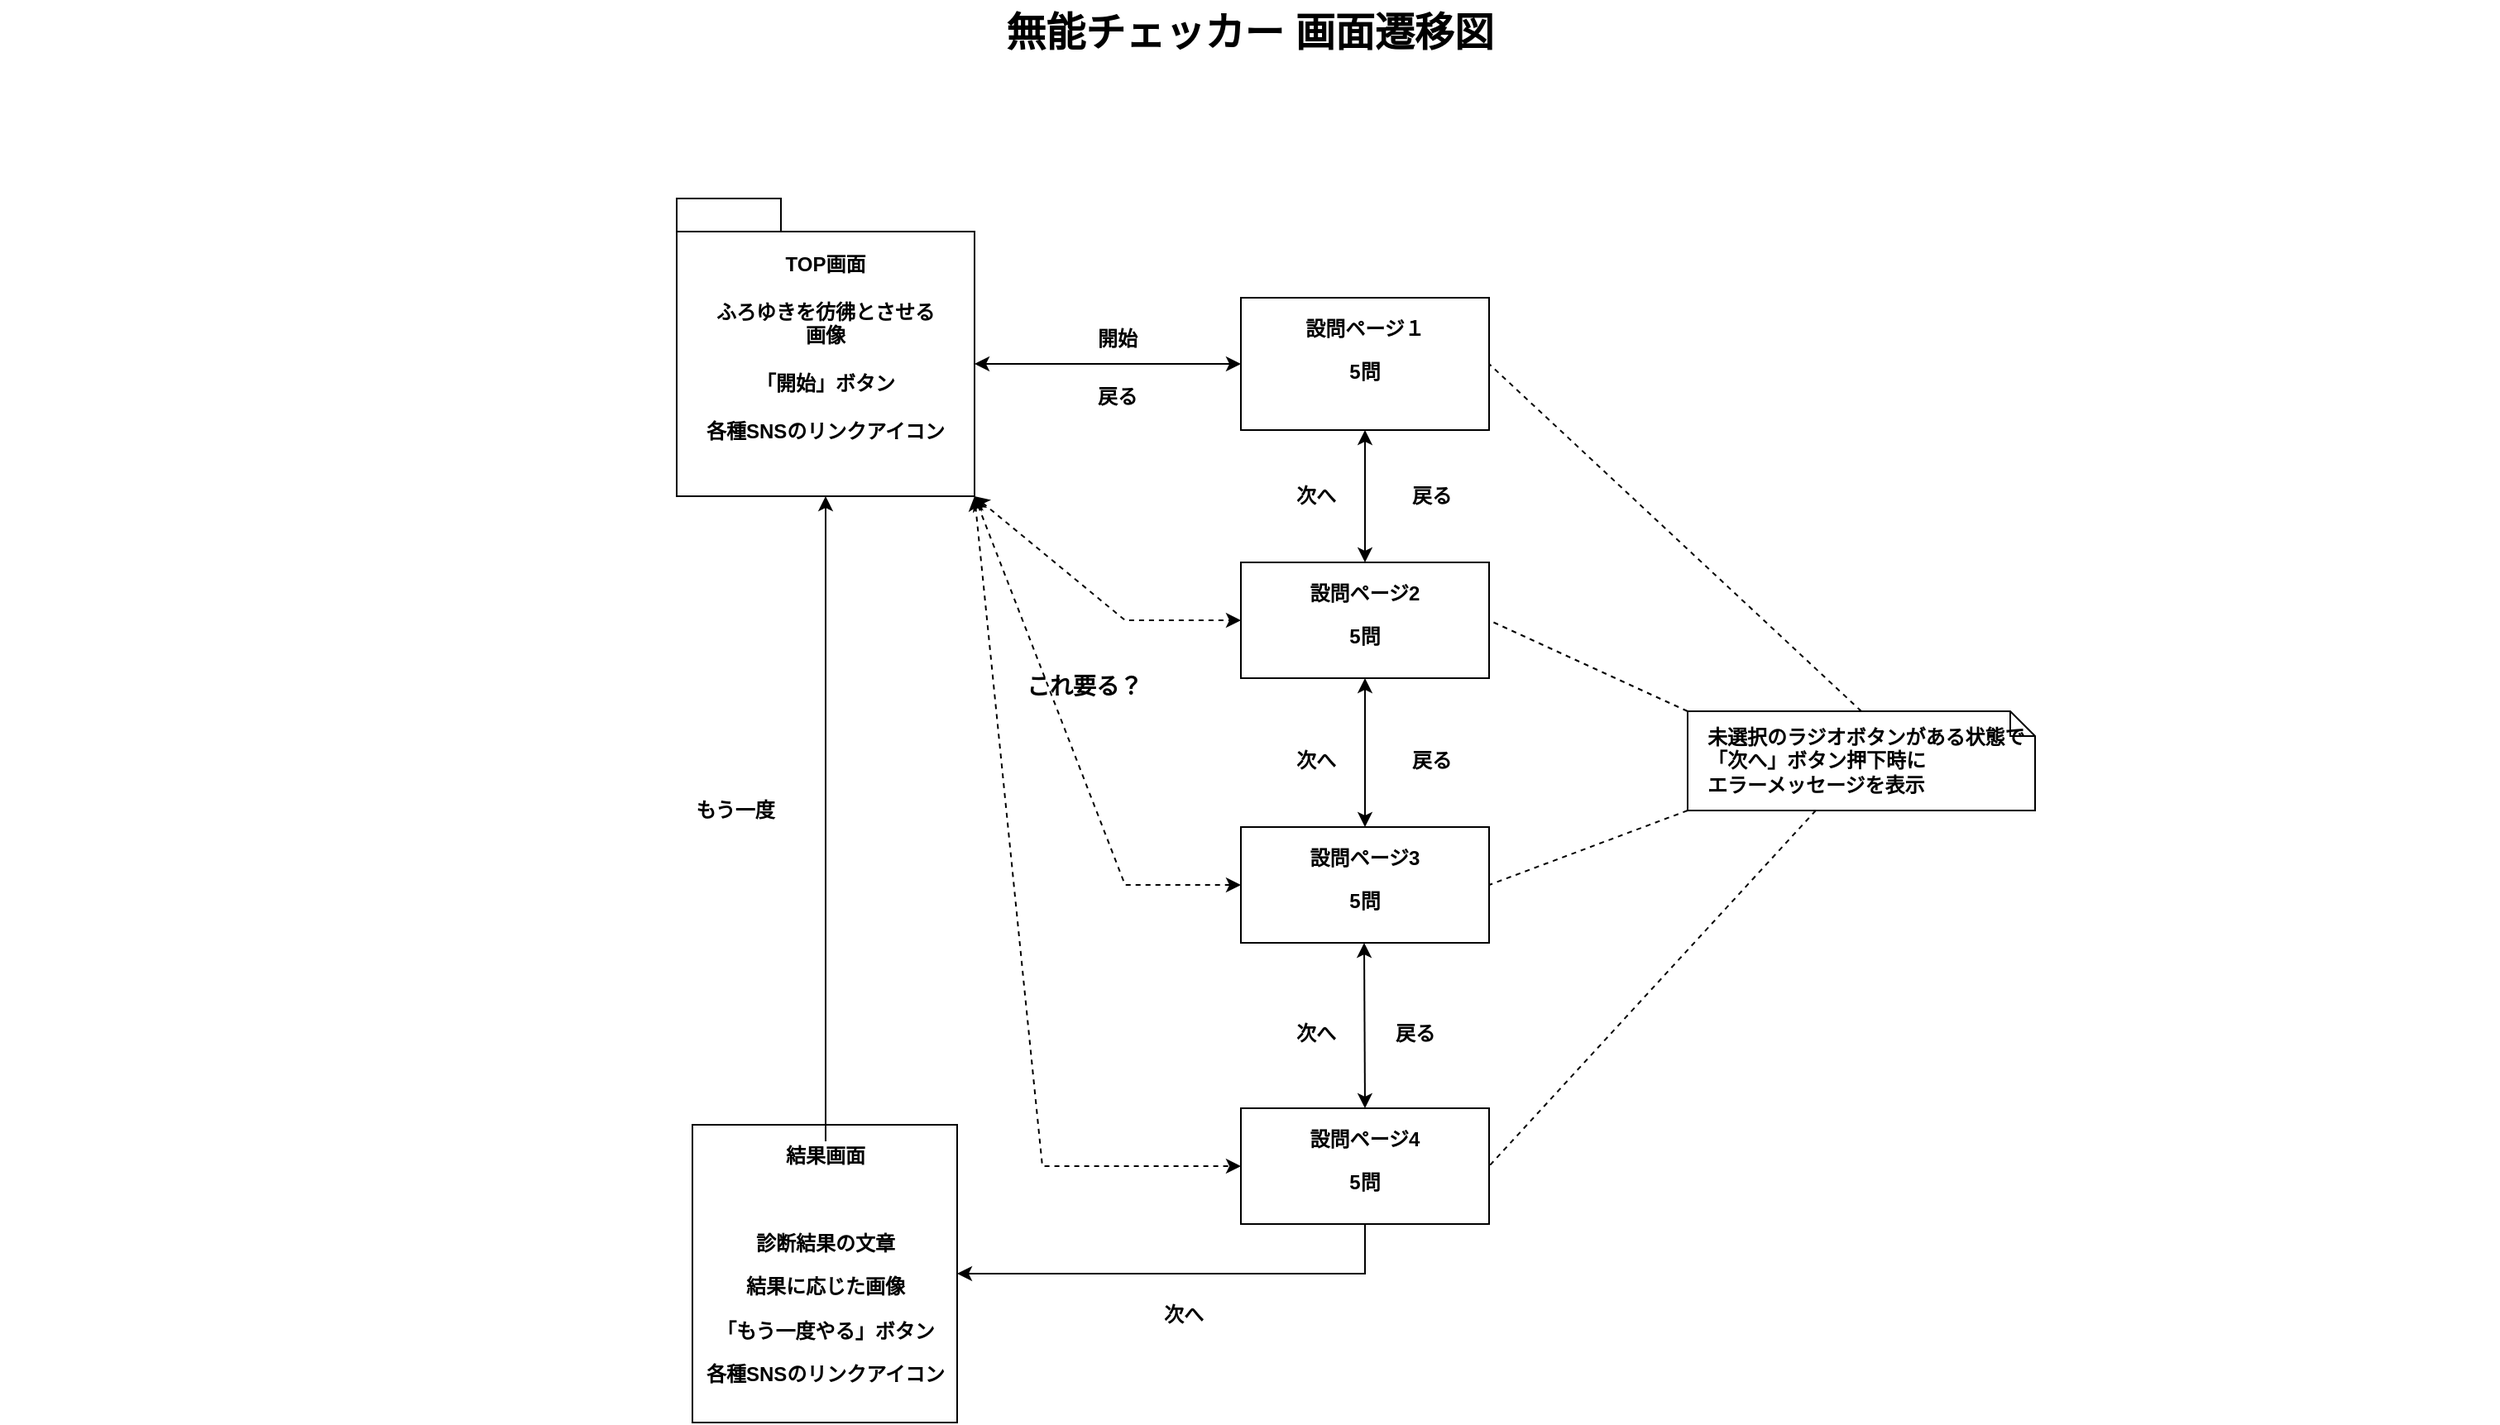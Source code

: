 <mxfile version="21.1.5" type="github">
  <diagram name="Page-1" id="929967ad-93f9-6ef4-fab6-5d389245f69c">
    <mxGraphModel dx="2011" dy="1164" grid="1" gridSize="10" guides="1" tooltips="1" connect="1" arrows="1" fold="1" page="1" pageScale="1.5" pageWidth="1169" pageHeight="826" background="none" math="0" shadow="0">
      <root>
        <mxCell id="0" style=";html=1;" />
        <mxCell id="1" style=";html=1;" parent="0" />
        <mxCell id="1672d66443f91eb5-2" value="TOP画面&lt;br&gt;&lt;br&gt;ふろゆきを彷彿とさせる&lt;br&gt;画像&lt;br&gt;&lt;br&gt;「開始」ボタン&lt;br&gt;&lt;br&gt;各種SNSのリンクアイコン" style="shape=folder;tabWidth=63;tabHeight=20;tabPosition=left;strokeWidth=1;html=1;whiteSpace=wrap;align=center;fontSize=12;fontStyle=1" parent="1" vertex="1">
          <mxGeometry x="529" y="160" width="180" height="180" as="geometry" />
        </mxCell>
        <mxCell id="1672d66443f91eb5-4" value="&lt;p&gt;結果画面&lt;/p&gt;&lt;p&gt;&lt;br&gt;&lt;/p&gt;&lt;p&gt;診断結果の文章&lt;/p&gt;&lt;p&gt;結果に応じた画像&lt;/p&gt;「&lt;span style=&quot;background-color: initial;&quot;&gt;もう一度やる」ボタン&lt;/span&gt;&lt;br&gt;&lt;p&gt;各種SNSのリンクアイコン&lt;/p&gt;" style="shape=rect;html=1;overflow=fill;whiteSpace=wrap;align=center;fontStyle=1" parent="1" vertex="1">
          <mxGeometry x="538.5" y="720" width="160" height="180" as="geometry" />
        </mxCell>
        <mxCell id="1672d66443f91eb5-5" value="&lt;p&gt;設問ページ１&lt;/p&gt;&lt;p&gt;5問&lt;/p&gt;" style="shape=rect;html=1;overflow=fill;whiteSpace=wrap;align=center;fontStyle=1" parent="1" vertex="1">
          <mxGeometry x="870" y="220" width="150" height="80" as="geometry" />
        </mxCell>
        <mxCell id="1672d66443f91eb5-19" style="rounded=0;html=1;endArrow=none;endFill=0;jettySize=auto;orthogonalLoop=1;entryX=1;entryY=0.5;entryDx=0;entryDy=0;dashed=1;" parent="1" source="1672d66443f91eb5-11" target="n7Yj7QFjer0qp2Yuac8n-3" edge="1">
          <mxGeometry relative="1" as="geometry">
            <mxPoint x="1000.03" y="725" as="targetPoint" />
          </mxGeometry>
        </mxCell>
        <mxCell id="1672d66443f91eb5-11" value="&lt;b&gt;未選択のラジオボタンがある状態で&lt;br&gt;「次へ」ボタン押下時に&lt;br&gt;エラーメッセージを表示&lt;br&gt;&lt;/b&gt;" style="shape=note;size=15;align=left;spacingLeft=10;html=1;whiteSpace=wrap;strokeWidth=1;fontSize=12;" parent="1" vertex="1">
          <mxGeometry x="1140" y="470" width="210" height="60" as="geometry" />
        </mxCell>
        <mxCell id="1672d66443f91eb5-23" value="無能チェッカー 画面遷移図" style="text;strokeColor=none;fillColor=none;html=1;fontSize=24;fontStyle=1;verticalAlign=middle;align=center;" parent="1" vertex="1">
          <mxGeometry x="120" y="40" width="1510" height="40" as="geometry" />
        </mxCell>
        <mxCell id="n7Yj7QFjer0qp2Yuac8n-1" value="&lt;p&gt;設問ページ2&lt;/p&gt;&lt;p&gt;5問&lt;/p&gt;" style="shape=rect;html=1;overflow=fill;whiteSpace=wrap;align=center;fontStyle=1" vertex="1" parent="1">
          <mxGeometry x="870" y="380" width="150" height="70" as="geometry" />
        </mxCell>
        <mxCell id="n7Yj7QFjer0qp2Yuac8n-2" value="&lt;p&gt;設問ページ3&lt;/p&gt;&lt;p&gt;5問&lt;/p&gt;" style="shape=rect;html=1;overflow=fill;whiteSpace=wrap;align=center;fontStyle=1" vertex="1" parent="1">
          <mxGeometry x="870" y="540" width="150" height="70" as="geometry" />
        </mxCell>
        <mxCell id="n7Yj7QFjer0qp2Yuac8n-3" value="&lt;p&gt;設問ページ4&lt;/p&gt;&lt;p&gt;5問&lt;/p&gt;" style="shape=rect;html=1;overflow=fill;whiteSpace=wrap;align=center;fontStyle=1" vertex="1" parent="1">
          <mxGeometry x="870" y="710" width="150" height="70" as="geometry" />
        </mxCell>
        <mxCell id="n7Yj7QFjer0qp2Yuac8n-4" value="" style="endArrow=classic;startArrow=classic;html=1;rounded=0;fontFamily=Helvetica;fontSize=12;fontColor=default;entryX=0;entryY=0.5;entryDx=0;entryDy=0;exitX=0;exitY=0;exitDx=180;exitDy=180;exitPerimeter=0;dashed=1;" edge="1" parent="1" source="1672d66443f91eb5-2" target="n7Yj7QFjer0qp2Yuac8n-2">
          <mxGeometry width="50" height="50" relative="1" as="geometry">
            <mxPoint x="660" y="360" as="sourcePoint" />
            <mxPoint x="900" y="530" as="targetPoint" />
            <Array as="points">
              <mxPoint x="800" y="575" />
            </Array>
          </mxGeometry>
        </mxCell>
        <mxCell id="n7Yj7QFjer0qp2Yuac8n-7" value="" style="endArrow=classic;startArrow=classic;html=1;rounded=0;fontFamily=Helvetica;fontSize=12;fontColor=default;entryX=0;entryY=0.5;entryDx=0;entryDy=0;exitX=0;exitY=0;exitDx=180;exitDy=180;exitPerimeter=0;dashed=1;" edge="1" parent="1" source="1672d66443f91eb5-2" target="n7Yj7QFjer0qp2Yuac8n-3">
          <mxGeometry width="50" height="50" relative="1" as="geometry">
            <mxPoint x="760" y="730" as="sourcePoint" />
            <mxPoint x="810" y="680" as="targetPoint" />
            <Array as="points">
              <mxPoint x="750" y="745" />
            </Array>
          </mxGeometry>
        </mxCell>
        <mxCell id="n7Yj7QFjer0qp2Yuac8n-8" value="" style="endArrow=classic;startArrow=classic;html=1;rounded=0;fontFamily=Helvetica;fontSize=12;fontColor=default;entryX=0;entryY=0.5;entryDx=0;entryDy=0;dashed=1;exitX=0;exitY=0;exitDx=180;exitDy=180;exitPerimeter=0;" edge="1" parent="1" source="1672d66443f91eb5-2">
          <mxGeometry width="50" height="50" relative="1" as="geometry">
            <mxPoint x="670" y="350" as="sourcePoint" />
            <mxPoint x="870" y="415" as="targetPoint" />
            <Array as="points">
              <mxPoint x="800" y="415" />
            </Array>
          </mxGeometry>
        </mxCell>
        <mxCell id="n7Yj7QFjer0qp2Yuac8n-9" value="" style="endArrow=classic;startArrow=classic;html=1;rounded=0;fontFamily=Helvetica;fontSize=12;fontColor=default;entryX=0;entryY=0.5;entryDx=0;entryDy=0;exitX=0;exitY=0;exitDx=180;exitDy=100;exitPerimeter=0;" edge="1" parent="1" source="1672d66443f91eb5-2" target="1672d66443f91eb5-5">
          <mxGeometry width="50" height="50" relative="1" as="geometry">
            <mxPoint x="780" y="230" as="sourcePoint" />
            <mxPoint x="1256" y="455" as="targetPoint" />
            <Array as="points" />
          </mxGeometry>
        </mxCell>
        <mxCell id="n7Yj7QFjer0qp2Yuac8n-17" value="" style="endArrow=classic;startArrow=classic;html=1;rounded=0;fontFamily=Helvetica;fontSize=12;fontColor=default;entryX=0.5;entryY=0;entryDx=0;entryDy=0;exitX=0.5;exitY=1;exitDx=0;exitDy=0;" edge="1" parent="1" source="1672d66443f91eb5-5" target="n7Yj7QFjer0qp2Yuac8n-1">
          <mxGeometry width="50" height="50" relative="1" as="geometry">
            <mxPoint x="970" y="350" as="sourcePoint" />
            <mxPoint x="1150" y="350" as="targetPoint" />
            <Array as="points" />
          </mxGeometry>
        </mxCell>
        <mxCell id="n7Yj7QFjer0qp2Yuac8n-18" value="" style="endArrow=classic;startArrow=classic;html=1;rounded=0;fontFamily=Helvetica;fontSize=12;fontColor=default;entryX=0.5;entryY=0;entryDx=0;entryDy=0;exitX=0.5;exitY=1;exitDx=0;exitDy=0;" edge="1" parent="1" source="n7Yj7QFjer0qp2Yuac8n-1" target="n7Yj7QFjer0qp2Yuac8n-2">
          <mxGeometry width="50" height="50" relative="1" as="geometry">
            <mxPoint x="960" y="450" as="sourcePoint" />
            <mxPoint x="960" y="530" as="targetPoint" />
            <Array as="points" />
          </mxGeometry>
        </mxCell>
        <mxCell id="n7Yj7QFjer0qp2Yuac8n-19" value="" style="endArrow=classic;startArrow=classic;html=1;rounded=0;fontFamily=Helvetica;fontSize=12;fontColor=default;entryX=0.5;entryY=0;entryDx=0;entryDy=0;exitX=0.5;exitY=1;exitDx=0;exitDy=0;" edge="1" parent="1" target="n7Yj7QFjer0qp2Yuac8n-3">
          <mxGeometry width="50" height="50" relative="1" as="geometry">
            <mxPoint x="944.5" y="610" as="sourcePoint" />
            <mxPoint x="944.5" y="690" as="targetPoint" />
            <Array as="points" />
          </mxGeometry>
        </mxCell>
        <mxCell id="n7Yj7QFjer0qp2Yuac8n-21" style="rounded=0;html=1;endArrow=none;endFill=0;jettySize=auto;orthogonalLoop=1;entryX=1;entryY=0.5;entryDx=0;entryDy=0;exitX=0;exitY=1;exitDx=0;exitDy=0;exitPerimeter=0;dashed=1;" edge="1" parent="1" source="1672d66443f91eb5-11" target="n7Yj7QFjer0qp2Yuac8n-2">
          <mxGeometry relative="1" as="geometry">
            <mxPoint x="1180" y="530" as="sourcePoint" />
            <mxPoint x="1030" y="755" as="targetPoint" />
          </mxGeometry>
        </mxCell>
        <mxCell id="n7Yj7QFjer0qp2Yuac8n-22" style="rounded=0;html=1;endArrow=none;endFill=0;jettySize=auto;orthogonalLoop=1;entryX=1;entryY=0.5;entryDx=0;entryDy=0;exitX=0;exitY=0;exitDx=0;exitDy=0;exitPerimeter=0;dashed=1;" edge="1" parent="1" source="1672d66443f91eb5-11" target="n7Yj7QFjer0qp2Yuac8n-1">
          <mxGeometry relative="1" as="geometry">
            <mxPoint x="1180" y="450" as="sourcePoint" />
            <mxPoint x="1010" y="495" as="targetPoint" />
          </mxGeometry>
        </mxCell>
        <mxCell id="n7Yj7QFjer0qp2Yuac8n-23" style="rounded=0;html=1;endArrow=none;endFill=0;jettySize=auto;orthogonalLoop=1;entryX=1;entryY=0.5;entryDx=0;entryDy=0;exitX=0.5;exitY=0;exitDx=0;exitDy=0;exitPerimeter=0;dashed=1;" edge="1" parent="1" source="1672d66443f91eb5-11" target="1672d66443f91eb5-5">
          <mxGeometry relative="1" as="geometry">
            <mxPoint x="1200" y="480" as="sourcePoint" />
            <mxPoint x="1030" y="425" as="targetPoint" />
          </mxGeometry>
        </mxCell>
        <mxCell id="n7Yj7QFjer0qp2Yuac8n-25" value="&lt;b&gt;&lt;font style=&quot;font-size: 14px;&quot;&gt;これ要る？&lt;/font&gt;&lt;/b&gt;" style="text;html=1;align=center;verticalAlign=middle;resizable=0;points=[];autosize=1;strokeColor=none;fillColor=none;fontSize=12;fontFamily=Helvetica;fontColor=default;" vertex="1" parent="1">
          <mxGeometry x="730" y="440" width="90" height="30" as="geometry" />
        </mxCell>
        <mxCell id="n7Yj7QFjer0qp2Yuac8n-26" value="開始" style="text;html=1;align=center;verticalAlign=middle;resizable=0;points=[];autosize=1;strokeColor=none;fillColor=none;fontSize=12;fontFamily=Helvetica;fontColor=default;fontStyle=1" vertex="1" parent="1">
          <mxGeometry x="770" y="230" width="50" height="30" as="geometry" />
        </mxCell>
        <mxCell id="n7Yj7QFjer0qp2Yuac8n-27" value="次へ" style="text;html=1;align=center;verticalAlign=middle;resizable=0;points=[];autosize=1;strokeColor=none;fillColor=none;fontSize=12;fontFamily=Helvetica;fontColor=default;fontStyle=1" vertex="1" parent="1">
          <mxGeometry x="890" y="325" width="50" height="30" as="geometry" />
        </mxCell>
        <mxCell id="n7Yj7QFjer0qp2Yuac8n-28" value="次へ" style="text;html=1;align=center;verticalAlign=middle;resizable=0;points=[];autosize=1;strokeColor=none;fillColor=none;fontSize=12;fontFamily=Helvetica;fontColor=default;fontStyle=1" vertex="1" parent="1">
          <mxGeometry x="890" y="485" width="50" height="30" as="geometry" />
        </mxCell>
        <mxCell id="n7Yj7QFjer0qp2Yuac8n-29" value="次へ" style="text;html=1;align=center;verticalAlign=middle;resizable=0;points=[];autosize=1;strokeColor=none;fillColor=none;fontSize=12;fontFamily=Helvetica;fontColor=default;fontStyle=1" vertex="1" parent="1">
          <mxGeometry x="890" y="650" width="50" height="30" as="geometry" />
        </mxCell>
        <mxCell id="n7Yj7QFjer0qp2Yuac8n-30" value="次へ" style="text;html=1;align=center;verticalAlign=middle;resizable=0;points=[];autosize=1;strokeColor=none;fillColor=none;fontSize=12;fontFamily=Helvetica;fontColor=default;fontStyle=1" vertex="1" parent="1">
          <mxGeometry x="810" y="820" width="50" height="30" as="geometry" />
        </mxCell>
        <mxCell id="n7Yj7QFjer0qp2Yuac8n-31" value="" style="endArrow=classic;html=1;rounded=0;fontFamily=Helvetica;fontSize=12;fontColor=default;exitX=0.5;exitY=1;exitDx=0;exitDy=0;entryX=1;entryY=0.5;entryDx=0;entryDy=0;" edge="1" parent="1" source="n7Yj7QFjer0qp2Yuac8n-3" target="1672d66443f91eb5-4">
          <mxGeometry width="50" height="50" relative="1" as="geometry">
            <mxPoint x="950" y="890" as="sourcePoint" />
            <mxPoint x="1000" y="840" as="targetPoint" />
            <Array as="points">
              <mxPoint x="945" y="810" />
            </Array>
          </mxGeometry>
        </mxCell>
        <mxCell id="n7Yj7QFjer0qp2Yuac8n-32" value="戻る" style="text;html=1;align=center;verticalAlign=middle;resizable=0;points=[];autosize=1;strokeColor=none;fillColor=none;fontSize=12;fontFamily=Helvetica;fontColor=default;fontStyle=1" vertex="1" parent="1">
          <mxGeometry x="950" y="650" width="50" height="30" as="geometry" />
        </mxCell>
        <mxCell id="n7Yj7QFjer0qp2Yuac8n-33" value="戻る" style="text;html=1;align=center;verticalAlign=middle;resizable=0;points=[];autosize=1;strokeColor=none;fillColor=none;fontSize=12;fontFamily=Helvetica;fontColor=default;fontStyle=1" vertex="1" parent="1">
          <mxGeometry x="960" y="485" width="50" height="30" as="geometry" />
        </mxCell>
        <mxCell id="n7Yj7QFjer0qp2Yuac8n-34" value="戻る" style="text;html=1;align=center;verticalAlign=middle;resizable=0;points=[];autosize=1;strokeColor=none;fillColor=none;fontSize=12;fontFamily=Helvetica;fontColor=default;fontStyle=1" vertex="1" parent="1">
          <mxGeometry x="960" y="325" width="50" height="30" as="geometry" />
        </mxCell>
        <mxCell id="n7Yj7QFjer0qp2Yuac8n-35" value="戻る" style="text;html=1;align=center;verticalAlign=middle;resizable=0;points=[];autosize=1;strokeColor=none;fillColor=none;fontSize=12;fontFamily=Helvetica;fontColor=default;fontStyle=1" vertex="1" parent="1">
          <mxGeometry x="770" y="265" width="50" height="30" as="geometry" />
        </mxCell>
        <mxCell id="n7Yj7QFjer0qp2Yuac8n-36" value="" style="endArrow=classic;html=1;rounded=0;fontFamily=Helvetica;fontSize=12;fontColor=default;entryX=0.5;entryY=1;entryDx=0;entryDy=0;entryPerimeter=0;" edge="1" parent="1" target="1672d66443f91eb5-2">
          <mxGeometry width="50" height="50" relative="1" as="geometry">
            <mxPoint x="619" y="730" as="sourcePoint" />
            <mxPoint x="630" y="515" as="targetPoint" />
          </mxGeometry>
        </mxCell>
        <mxCell id="n7Yj7QFjer0qp2Yuac8n-37" value="もう一度" style="text;html=1;align=center;verticalAlign=middle;resizable=0;points=[];autosize=1;strokeColor=none;fillColor=none;fontSize=12;fontFamily=Helvetica;fontColor=default;fontStyle=1" vertex="1" parent="1">
          <mxGeometry x="528.5" y="515" width="70" height="30" as="geometry" />
        </mxCell>
      </root>
    </mxGraphModel>
  </diagram>
</mxfile>
